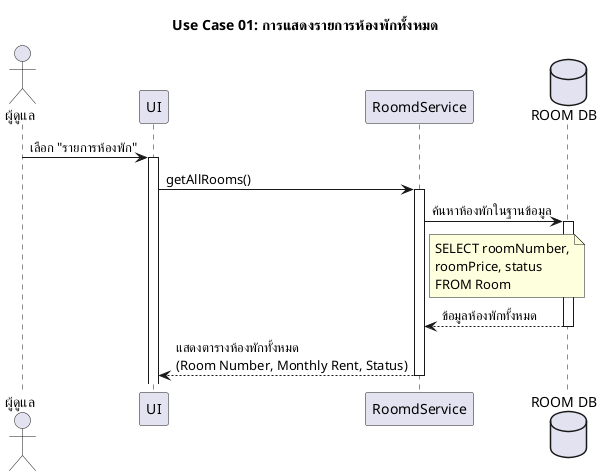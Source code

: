 @startuml Use Case 01: การแสดงรายการห้องพักทั้งหมด
title Use Case 01: การแสดงรายการห้องพักทั้งหมด
skinparam defaultFontName "TH Sarabun New"

actor      "ผู้ดูแล"       as  Admin
participant "UI" as  UI
participant "RoomdService" as  Model
database    "ROOM DB "   as Room

Admin -> UI : เลือก "รายการห้องพัก"
activate UI
UI -> Model: getAllRooms()
activate Model
Model -> Room:ค้นหาห้องพักในฐานข้อมูล
note right of Model
    SELECT roomNumber,
    roomPrice, status
    FROM Room
end note
activate Room
Room --> Model: ข้อมูลห้องพักทั้งหมด
deactivate Room
Model --> UI: แสดงตารางห้องพักทั้งหมด \n(Room Number, Monthly Rent, Status)
deactivate Model